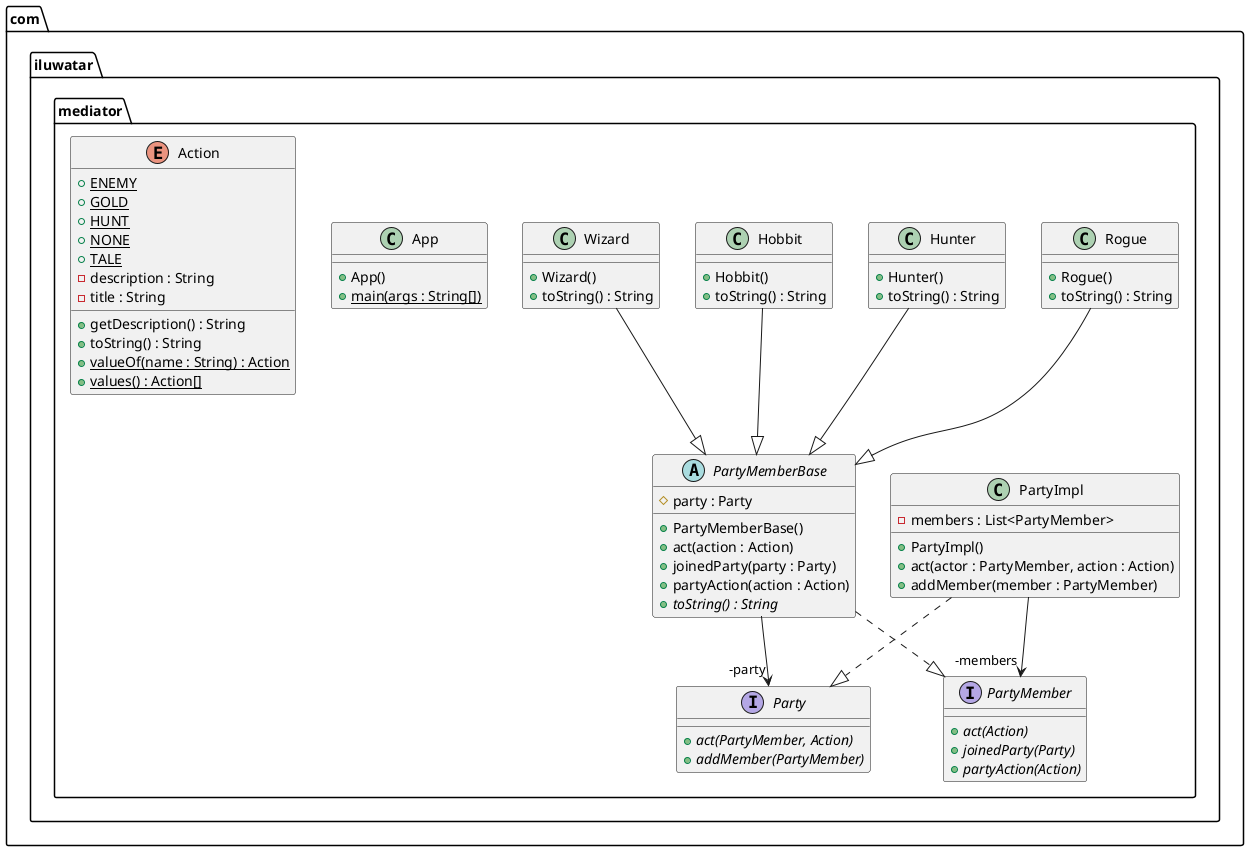 @startuml
package com.iluwatar.mediator {
  interface Party {
    + act(PartyMember, Action) {abstract}
    + addMember(PartyMember) {abstract}
  }
  interface PartyMember {
    + act(Action) {abstract}
    + joinedParty(Party) {abstract}
    + partyAction(Action) {abstract}
  }
  class Rogue {
    + Rogue()
    + toString() : String
  }
  class Hunter {
    + Hunter()
    + toString() : String
  }
  class PartyImpl {
    - members : List<PartyMember>
    + PartyImpl()
    + act(actor : PartyMember, action : Action)
    + addMember(member : PartyMember)
  }
  class Hobbit {
    + Hobbit()
    + toString() : String
  }
  class Wizard {
    + Wizard()
    + toString() : String
  }
  abstract class PartyMemberBase {
    # party : Party
    + PartyMemberBase()
    + act(action : Action)
    + joinedParty(party : Party)
    + partyAction(action : Action)
    + toString() : String {abstract}
  }
  class App {
    + App()
    + main(args : String[]) {static}
  }
  enum Action {
    + ENEMY {static}
    + GOLD {static}
    + HUNT {static}
    + NONE {static}
    + TALE {static}
    - description : String
    - title : String
    + getDescription() : String
    + toString() : String
    + valueOf(name : String) : Action {static}
    + values() : Action[] {static}
  }
}
PartyImpl -->  "-members" PartyMember
PartyMemberBase -->  "-party" Party
Rogue --|> PartyMemberBase 
Hunter --|> PartyMemberBase 
PartyImpl ..|> Party 
Hobbit --|> PartyMemberBase 
Wizard --|> PartyMemberBase 
PartyMemberBase ..|> PartyMember 
@enduml
